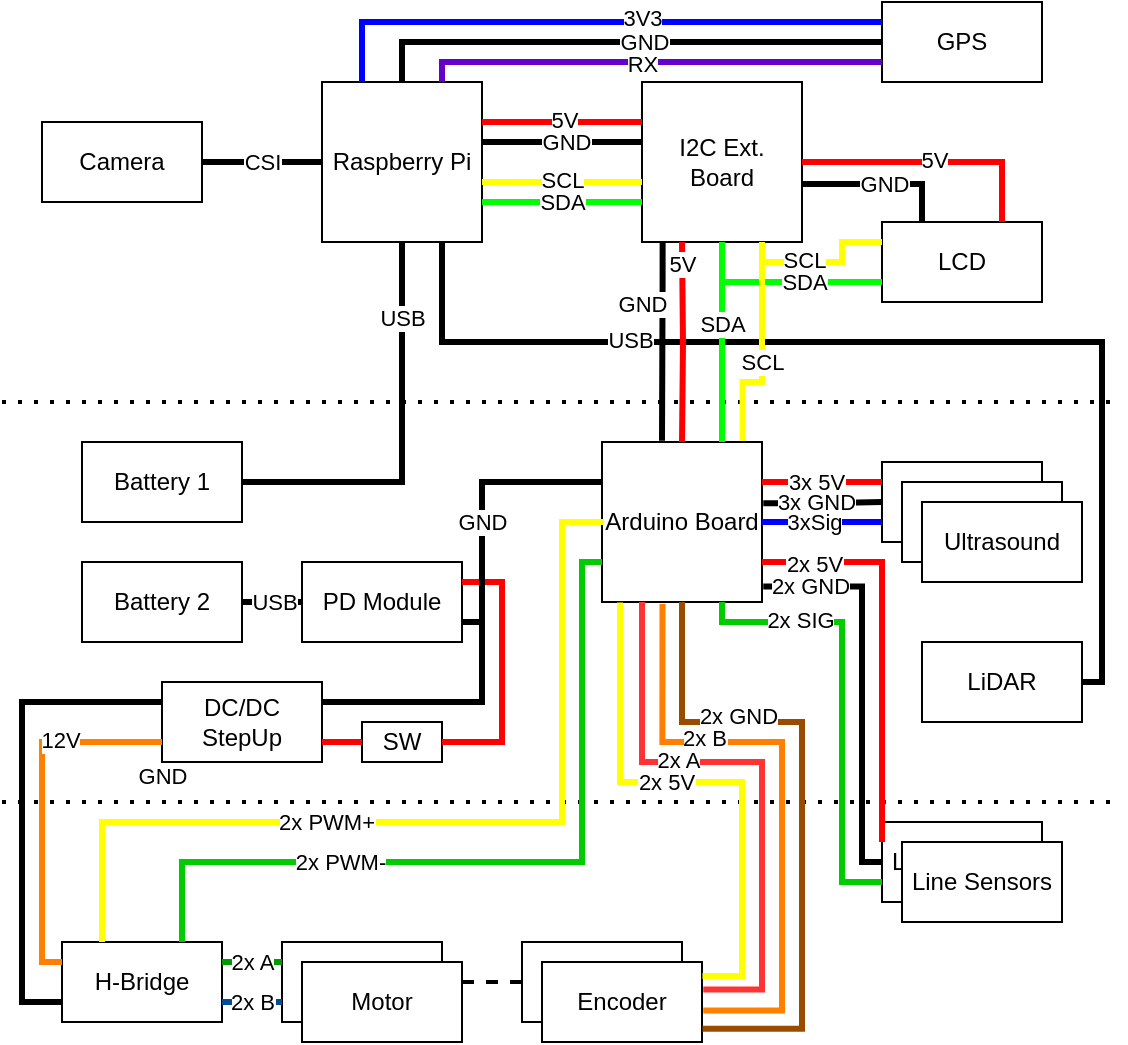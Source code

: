 <mxfile version="24.1.0" type="device">
  <diagram name="Page-1" id="OvZuvt8KoKLzoLW-7hxU">
    <mxGraphModel dx="953" dy="573" grid="0" gridSize="10" guides="1" tooltips="1" connect="1" arrows="1" fold="1" page="1" pageScale="1" pageWidth="850" pageHeight="1100" math="0" shadow="0">
      <root>
        <mxCell id="0" />
        <mxCell id="1" parent="0" />
        <mxCell id="zuwI0qElW4NmUPryplP8-2" value="Battery 1" style="rounded=0;whiteSpace=wrap;html=1;" parent="1" vertex="1">
          <mxGeometry x="160" y="460" width="80" height="40" as="geometry" />
        </mxCell>
        <mxCell id="zuwI0qElW4NmUPryplP8-3" value="Battery 2" style="rounded=0;whiteSpace=wrap;html=1;" parent="1" vertex="1">
          <mxGeometry x="160" y="520" width="80" height="40" as="geometry" />
        </mxCell>
        <mxCell id="zuwI0qElW4NmUPryplP8-74" style="edgeStyle=orthogonalEdgeStyle;rounded=0;orthogonalLoop=1;jettySize=auto;html=1;exitX=0.75;exitY=1;exitDx=0;exitDy=0;entryX=1;entryY=0.5;entryDx=0;entryDy=0;endArrow=none;endFill=0;strokeWidth=3;" parent="1" source="zuwI0qElW4NmUPryplP8-4" target="zuwI0qElW4NmUPryplP8-49" edge="1">
          <mxGeometry relative="1" as="geometry">
            <Array as="points">
              <mxPoint x="340" y="410" />
              <mxPoint x="670" y="410" />
              <mxPoint x="670" y="580" />
            </Array>
          </mxGeometry>
        </mxCell>
        <mxCell id="zuwI0qElW4NmUPryplP8-75" value="USB" style="edgeLabel;html=1;align=center;verticalAlign=middle;resizable=0;points=[];" parent="zuwI0qElW4NmUPryplP8-74" vertex="1" connectable="0">
          <mxGeometry x="-0.391" y="1" relative="1" as="geometry">
            <mxPoint x="-27" as="offset" />
          </mxGeometry>
        </mxCell>
        <mxCell id="zuwI0qElW4NmUPryplP8-4" value="Raspberry Pi" style="rounded=0;whiteSpace=wrap;html=1;" parent="1" vertex="1">
          <mxGeometry x="280" y="280" width="80" height="80" as="geometry" />
        </mxCell>
        <mxCell id="zuwI0qElW4NmUPryplP8-5" value="H-Bridge" style="rounded=0;whiteSpace=wrap;html=1;" parent="1" vertex="1">
          <mxGeometry x="150" y="710" width="80" height="40" as="geometry" />
        </mxCell>
        <mxCell id="zuwI0qElW4NmUPryplP8-6" value="PD Module" style="rounded=0;whiteSpace=wrap;html=1;" parent="1" vertex="1">
          <mxGeometry x="270" y="520" width="80" height="40" as="geometry" />
        </mxCell>
        <mxCell id="zuwI0qElW4NmUPryplP8-7" value="Motor" style="rounded=0;whiteSpace=wrap;html=1;" parent="1" vertex="1">
          <mxGeometry x="260" y="710" width="80" height="40" as="geometry" />
        </mxCell>
        <mxCell id="zuwI0qElW4NmUPryplP8-8" value="Encoder" style="rounded=0;whiteSpace=wrap;html=1;" parent="1" vertex="1">
          <mxGeometry x="380" y="710" width="80" height="40" as="geometry" />
        </mxCell>
        <mxCell id="zuwI0qElW4NmUPryplP8-9" value="Motor" style="rounded=0;whiteSpace=wrap;html=1;" parent="1" vertex="1">
          <mxGeometry x="270" y="720" width="80" height="40" as="geometry" />
        </mxCell>
        <mxCell id="zuwI0qElW4NmUPryplP8-10" value="Encoder" style="rounded=0;whiteSpace=wrap;html=1;" parent="1" vertex="1">
          <mxGeometry x="390" y="720" width="80" height="40" as="geometry" />
        </mxCell>
        <mxCell id="zuwI0qElW4NmUPryplP8-11" value="SW" style="rounded=0;whiteSpace=wrap;html=1;" parent="1" vertex="1">
          <mxGeometry x="300" y="600" width="40" height="20" as="geometry" />
        </mxCell>
        <mxCell id="zuwI0qElW4NmUPryplP8-12" value="DC/DC StepUp" style="rounded=0;whiteSpace=wrap;html=1;" parent="1" vertex="1">
          <mxGeometry x="200" y="580" width="80" height="40" as="geometry" />
        </mxCell>
        <mxCell id="zuwI0qElW4NmUPryplP8-28" value="I2C Ext. Board" style="rounded=0;whiteSpace=wrap;html=1;" parent="1" vertex="1">
          <mxGeometry x="440" y="280" width="80" height="80" as="geometry" />
        </mxCell>
        <mxCell id="zuwI0qElW4NmUPryplP8-29" value="Arduino Board" style="rounded=0;whiteSpace=wrap;html=1;" parent="1" vertex="1">
          <mxGeometry x="420" y="460" width="80" height="80" as="geometry" />
        </mxCell>
        <mxCell id="zuwI0qElW4NmUPryplP8-30" value="GPS" style="rounded=0;whiteSpace=wrap;html=1;" parent="1" vertex="1">
          <mxGeometry x="560" y="240" width="80" height="40" as="geometry" />
        </mxCell>
        <mxCell id="zuwI0qElW4NmUPryplP8-31" value="LCD" style="rounded=0;whiteSpace=wrap;html=1;" parent="1" vertex="1">
          <mxGeometry x="560" y="350" width="80" height="40" as="geometry" />
        </mxCell>
        <mxCell id="zuwI0qElW4NmUPryplP8-32" value="Camera" style="rounded=0;whiteSpace=wrap;html=1;" parent="1" vertex="1">
          <mxGeometry x="140" y="300" width="80" height="40" as="geometry" />
        </mxCell>
        <mxCell id="zuwI0qElW4NmUPryplP8-33" style="edgeStyle=orthogonalEdgeStyle;rounded=0;orthogonalLoop=1;jettySize=auto;html=1;exitX=0.5;exitY=1;exitDx=0;exitDy=0;" parent="1" source="zuwI0qElW4NmUPryplP8-28" target="zuwI0qElW4NmUPryplP8-28" edge="1">
          <mxGeometry relative="1" as="geometry" />
        </mxCell>
        <mxCell id="zuwI0qElW4NmUPryplP8-44" value="Ultrasound" style="rounded=0;whiteSpace=wrap;html=1;" parent="1" vertex="1">
          <mxGeometry x="560" y="470" width="80" height="40" as="geometry" />
        </mxCell>
        <mxCell id="zuwI0qElW4NmUPryplP8-45" value="Ultrasound" style="rounded=0;whiteSpace=wrap;html=1;" parent="1" vertex="1">
          <mxGeometry x="570" y="480" width="80" height="40" as="geometry" />
        </mxCell>
        <mxCell id="zuwI0qElW4NmUPryplP8-46" value="Ultrasound" style="rounded=0;whiteSpace=wrap;html=1;" parent="1" vertex="1">
          <mxGeometry x="580" y="490" width="80" height="40" as="geometry" />
        </mxCell>
        <mxCell id="zuwI0qElW4NmUPryplP8-49" value="LiDAR" style="rounded=0;whiteSpace=wrap;html=1;" parent="1" vertex="1">
          <mxGeometry x="580" y="560" width="80" height="40" as="geometry" />
        </mxCell>
        <mxCell id="zuwI0qElW4NmUPryplP8-60" value="" style="endArrow=none;dashed=1;html=1;dashPattern=1 3;strokeWidth=2;rounded=0;" parent="1" edge="1">
          <mxGeometry width="50" height="50" relative="1" as="geometry">
            <mxPoint x="120" y="440" as="sourcePoint" />
            <mxPoint x="680" y="440" as="targetPoint" />
          </mxGeometry>
        </mxCell>
        <mxCell id="zuwI0qElW4NmUPryplP8-61" value="" style="endArrow=none;dashed=1;html=1;dashPattern=1 3;strokeWidth=2;rounded=0;" parent="1" edge="1">
          <mxGeometry width="50" height="50" relative="1" as="geometry">
            <mxPoint x="120" y="640" as="sourcePoint" />
            <mxPoint x="680" y="640" as="targetPoint" />
          </mxGeometry>
        </mxCell>
        <mxCell id="zuwI0qElW4NmUPryplP8-64" style="edgeStyle=orthogonalEdgeStyle;rounded=0;orthogonalLoop=1;jettySize=auto;html=1;exitX=1;exitY=0.5;exitDx=0;exitDy=0;entryX=0.5;entryY=1;entryDx=0;entryDy=0;strokeColor=#000000;strokeWidth=3;endArrow=none;endFill=0;" parent="1" source="zuwI0qElW4NmUPryplP8-2" target="zuwI0qElW4NmUPryplP8-4" edge="1">
          <mxGeometry relative="1" as="geometry">
            <mxPoint x="50" y="270" as="sourcePoint" />
            <mxPoint x="90" y="270" as="targetPoint" />
          </mxGeometry>
        </mxCell>
        <mxCell id="zuwI0qElW4NmUPryplP8-65" value="USB" style="edgeLabel;html=1;align=center;verticalAlign=middle;resizable=0;points=[];" parent="zuwI0qElW4NmUPryplP8-64" vertex="1" connectable="0">
          <mxGeometry x="0.62" relative="1" as="geometry">
            <mxPoint as="offset" />
          </mxGeometry>
        </mxCell>
        <mxCell id="zuwI0qElW4NmUPryplP8-66" style="edgeStyle=orthogonalEdgeStyle;rounded=0;orthogonalLoop=1;jettySize=auto;html=1;exitX=1;exitY=0.25;exitDx=0;exitDy=0;entryX=0;entryY=0.25;entryDx=0;entryDy=0;strokeColor=#ff0000;strokeWidth=3;endArrow=none;endFill=0;" parent="1" source="zuwI0qElW4NmUPryplP8-4" target="zuwI0qElW4NmUPryplP8-28" edge="1">
          <mxGeometry relative="1" as="geometry">
            <mxPoint x="130" y="260" as="sourcePoint" />
            <mxPoint x="170" y="260" as="targetPoint" />
          </mxGeometry>
        </mxCell>
        <mxCell id="zuwI0qElW4NmUPryplP8-78" value="5V" style="edgeLabel;html=1;align=center;verticalAlign=middle;resizable=0;points=[];" parent="zuwI0qElW4NmUPryplP8-66" vertex="1" connectable="0">
          <mxGeometry x="0.015" y="1" relative="1" as="geometry">
            <mxPoint as="offset" />
          </mxGeometry>
        </mxCell>
        <mxCell id="zuwI0qElW4NmUPryplP8-68" style="edgeStyle=orthogonalEdgeStyle;rounded=0;orthogonalLoop=1;jettySize=auto;html=1;exitX=1;exitY=0.5;exitDx=0;exitDy=0;entryX=0;entryY=0.5;entryDx=0;entryDy=0;strokeColor=#000000;strokeWidth=3;endArrow=none;endFill=0;" parent="1" edge="1">
          <mxGeometry relative="1" as="geometry">
            <mxPoint x="360" y="310" as="sourcePoint" />
            <mxPoint x="440" y="310" as="targetPoint" />
          </mxGeometry>
        </mxCell>
        <mxCell id="zuwI0qElW4NmUPryplP8-79" value="GND" style="edgeLabel;html=1;align=center;verticalAlign=middle;resizable=0;points=[];" parent="zuwI0qElW4NmUPryplP8-68" vertex="1" connectable="0">
          <mxGeometry x="0.035" relative="1" as="geometry">
            <mxPoint as="offset" />
          </mxGeometry>
        </mxCell>
        <mxCell id="zuwI0qElW4NmUPryplP8-69" style="edgeStyle=orthogonalEdgeStyle;rounded=0;orthogonalLoop=1;jettySize=auto;html=1;exitX=1;exitY=0.25;exitDx=0;exitDy=0;entryX=0;entryY=0.25;entryDx=0;entryDy=0;strokeColor=#FFFF00;strokeWidth=3;endArrow=none;endFill=0;" parent="1" edge="1">
          <mxGeometry relative="1" as="geometry">
            <mxPoint x="360" y="330" as="sourcePoint" />
            <mxPoint x="440" y="330" as="targetPoint" />
          </mxGeometry>
        </mxCell>
        <mxCell id="zuwI0qElW4NmUPryplP8-76" value="SCL" style="edgeLabel;html=1;align=center;verticalAlign=middle;resizable=0;points=[];" parent="zuwI0qElW4NmUPryplP8-69" vertex="1" connectable="0">
          <mxGeometry x="-0.095" y="1" relative="1" as="geometry">
            <mxPoint x="4" as="offset" />
          </mxGeometry>
        </mxCell>
        <mxCell id="zuwI0qElW4NmUPryplP8-71" style="edgeStyle=orthogonalEdgeStyle;rounded=0;orthogonalLoop=1;jettySize=auto;html=1;exitX=1;exitY=0.25;exitDx=0;exitDy=0;entryX=0;entryY=0.25;entryDx=0;entryDy=0;strokeColor=#00FF00;strokeWidth=3;endArrow=none;endFill=0;" parent="1" edge="1">
          <mxGeometry relative="1" as="geometry">
            <mxPoint x="360" y="340" as="sourcePoint" />
            <mxPoint x="440" y="340" as="targetPoint" />
          </mxGeometry>
        </mxCell>
        <mxCell id="zuwI0qElW4NmUPryplP8-77" value="SDA" style="edgeLabel;html=1;align=center;verticalAlign=middle;resizable=0;points=[];" parent="zuwI0qElW4NmUPryplP8-71" vertex="1" connectable="0">
          <mxGeometry x="-0.035" relative="1" as="geometry">
            <mxPoint x="1" as="offset" />
          </mxGeometry>
        </mxCell>
        <mxCell id="zuwI0qElW4NmUPryplP8-72" style="edgeStyle=orthogonalEdgeStyle;rounded=0;orthogonalLoop=1;jettySize=auto;html=1;exitX=0;exitY=0.5;exitDx=0;exitDy=0;entryX=1;entryY=0.5;entryDx=0;entryDy=0;strokeColor=#000000;strokeWidth=3;endArrow=none;endFill=0;" parent="1" source="zuwI0qElW4NmUPryplP8-4" target="zuwI0qElW4NmUPryplP8-32" edge="1">
          <mxGeometry relative="1" as="geometry">
            <mxPoint x="50" y="270" as="sourcePoint" />
            <mxPoint x="90" y="270" as="targetPoint" />
          </mxGeometry>
        </mxCell>
        <mxCell id="zuwI0qElW4NmUPryplP8-73" value="CSI" style="edgeLabel;html=1;align=center;verticalAlign=middle;resizable=0;points=[];" parent="zuwI0qElW4NmUPryplP8-72" vertex="1" connectable="0">
          <mxGeometry x="0.193" y="-2" relative="1" as="geometry">
            <mxPoint x="6" y="2" as="offset" />
          </mxGeometry>
        </mxCell>
        <mxCell id="zuwI0qElW4NmUPryplP8-81" style="edgeStyle=orthogonalEdgeStyle;rounded=0;orthogonalLoop=1;jettySize=auto;html=1;exitX=0.25;exitY=0;exitDx=0;exitDy=0;entryX=0;entryY=0.25;entryDx=0;entryDy=0;strokeColor=#0000FF;strokeWidth=3;endArrow=none;endFill=0;" parent="1" source="zuwI0qElW4NmUPryplP8-4" target="zuwI0qElW4NmUPryplP8-30" edge="1">
          <mxGeometry relative="1" as="geometry">
            <mxPoint x="50" y="260" as="sourcePoint" />
            <mxPoint x="90" y="260" as="targetPoint" />
          </mxGeometry>
        </mxCell>
        <mxCell id="zuwI0qElW4NmUPryplP8-86" value="3V3" style="edgeLabel;html=1;align=center;verticalAlign=middle;resizable=0;points=[];" parent="zuwI0qElW4NmUPryplP8-81" vertex="1" connectable="0">
          <mxGeometry x="0.166" y="2" relative="1" as="geometry">
            <mxPoint x="1" as="offset" />
          </mxGeometry>
        </mxCell>
        <mxCell id="zuwI0qElW4NmUPryplP8-82" style="edgeStyle=orthogonalEdgeStyle;rounded=0;orthogonalLoop=1;jettySize=auto;html=1;exitX=0.5;exitY=0;exitDx=0;exitDy=0;entryX=0;entryY=0.5;entryDx=0;entryDy=0;strokeColor=#000000;strokeWidth=3;endArrow=none;endFill=0;" parent="1" source="zuwI0qElW4NmUPryplP8-4" target="zuwI0qElW4NmUPryplP8-30" edge="1">
          <mxGeometry relative="1" as="geometry">
            <mxPoint x="50" y="270" as="sourcePoint" />
            <mxPoint x="90" y="270" as="targetPoint" />
          </mxGeometry>
        </mxCell>
        <mxCell id="zuwI0qElW4NmUPryplP8-85" value="GND" style="edgeLabel;html=1;align=center;verticalAlign=middle;resizable=0;points=[];" parent="zuwI0qElW4NmUPryplP8-82" vertex="1" connectable="0">
          <mxGeometry x="0.165" y="1" relative="1" as="geometry">
            <mxPoint x="-11" y="1" as="offset" />
          </mxGeometry>
        </mxCell>
        <mxCell id="zuwI0qElW4NmUPryplP8-83" style="edgeStyle=orthogonalEdgeStyle;rounded=0;orthogonalLoop=1;jettySize=auto;html=1;exitX=0.75;exitY=0;exitDx=0;exitDy=0;entryX=0;entryY=0.75;entryDx=0;entryDy=0;strokeColor=#6600CC;strokeWidth=3;endArrow=none;endFill=0;" parent="1" source="zuwI0qElW4NmUPryplP8-4" target="zuwI0qElW4NmUPryplP8-30" edge="1">
          <mxGeometry relative="1" as="geometry">
            <mxPoint x="330" y="290" as="sourcePoint" />
            <mxPoint x="570" y="270" as="targetPoint" />
            <Array as="points">
              <mxPoint x="340" y="270" />
            </Array>
          </mxGeometry>
        </mxCell>
        <mxCell id="zuwI0qElW4NmUPryplP8-84" value="RX" style="edgeLabel;html=1;align=center;verticalAlign=middle;resizable=0;points=[];" parent="zuwI0qElW4NmUPryplP8-83" vertex="1" connectable="0">
          <mxGeometry x="-0.233" y="-1" relative="1" as="geometry">
            <mxPoint x="22" as="offset" />
          </mxGeometry>
        </mxCell>
        <mxCell id="zuwI0qElW4NmUPryplP8-88" style="edgeStyle=orthogonalEdgeStyle;rounded=0;orthogonalLoop=1;jettySize=auto;html=1;exitX=1;exitY=0.5;exitDx=0;exitDy=0;entryX=0.75;entryY=0;entryDx=0;entryDy=0;strokeColor=#ff0000;strokeWidth=3;endArrow=none;endFill=0;" parent="1" source="zuwI0qElW4NmUPryplP8-28" target="zuwI0qElW4NmUPryplP8-31" edge="1">
          <mxGeometry relative="1" as="geometry">
            <mxPoint x="370" y="310" as="sourcePoint" />
            <mxPoint x="450" y="310" as="targetPoint" />
          </mxGeometry>
        </mxCell>
        <mxCell id="zuwI0qElW4NmUPryplP8-89" value="5V" style="edgeLabel;html=1;align=center;verticalAlign=middle;resizable=0;points=[];" parent="zuwI0qElW4NmUPryplP8-88" vertex="1" connectable="0">
          <mxGeometry x="0.015" y="1" relative="1" as="geometry">
            <mxPoint as="offset" />
          </mxGeometry>
        </mxCell>
        <mxCell id="zuwI0qElW4NmUPryplP8-90" style="edgeStyle=orthogonalEdgeStyle;rounded=0;orthogonalLoop=1;jettySize=auto;html=1;exitX=0.998;exitY=0.638;exitDx=0;exitDy=0;entryX=0.25;entryY=0;entryDx=0;entryDy=0;strokeColor=#000000;strokeWidth=3;endArrow=none;endFill=0;exitPerimeter=0;" parent="1" source="zuwI0qElW4NmUPryplP8-28" target="zuwI0qElW4NmUPryplP8-31" edge="1">
          <mxGeometry relative="1" as="geometry">
            <mxPoint x="370" y="320" as="sourcePoint" />
            <mxPoint x="450" y="320" as="targetPoint" />
            <Array as="points">
              <mxPoint x="580" y="331" />
            </Array>
          </mxGeometry>
        </mxCell>
        <mxCell id="zuwI0qElW4NmUPryplP8-91" value="GND" style="edgeLabel;html=1;align=center;verticalAlign=middle;resizable=0;points=[];" parent="zuwI0qElW4NmUPryplP8-90" vertex="1" connectable="0">
          <mxGeometry x="0.035" relative="1" as="geometry">
            <mxPoint as="offset" />
          </mxGeometry>
        </mxCell>
        <mxCell id="zuwI0qElW4NmUPryplP8-92" style="edgeStyle=orthogonalEdgeStyle;rounded=0;orthogonalLoop=1;jettySize=auto;html=1;exitX=0.75;exitY=1;exitDx=0;exitDy=0;entryX=0;entryY=0.25;entryDx=0;entryDy=0;strokeColor=#FFFF00;strokeWidth=3;endArrow=none;endFill=0;" parent="1" source="zuwI0qElW4NmUPryplP8-28" target="zuwI0qElW4NmUPryplP8-31" edge="1">
          <mxGeometry relative="1" as="geometry">
            <mxPoint x="370" y="340" as="sourcePoint" />
            <mxPoint x="450" y="340" as="targetPoint" />
            <Array as="points">
              <mxPoint x="500" y="370" />
              <mxPoint x="540" y="370" />
              <mxPoint x="540" y="360" />
            </Array>
          </mxGeometry>
        </mxCell>
        <mxCell id="zuwI0qElW4NmUPryplP8-93" value="SCL" style="edgeLabel;html=1;align=center;verticalAlign=middle;resizable=0;points=[];" parent="zuwI0qElW4NmUPryplP8-92" vertex="1" connectable="0">
          <mxGeometry x="-0.095" y="1" relative="1" as="geometry">
            <mxPoint x="-5" as="offset" />
          </mxGeometry>
        </mxCell>
        <mxCell id="zuwI0qElW4NmUPryplP8-94" style="edgeStyle=orthogonalEdgeStyle;rounded=0;orthogonalLoop=1;jettySize=auto;html=1;exitX=0.5;exitY=1;exitDx=0;exitDy=0;entryX=0;entryY=0.75;entryDx=0;entryDy=0;strokeColor=#00FF00;strokeWidth=3;endArrow=none;endFill=0;" parent="1" source="zuwI0qElW4NmUPryplP8-28" target="zuwI0qElW4NmUPryplP8-31" edge="1">
          <mxGeometry relative="1" as="geometry">
            <mxPoint x="370" y="350" as="sourcePoint" />
            <mxPoint x="450" y="350" as="targetPoint" />
          </mxGeometry>
        </mxCell>
        <mxCell id="zuwI0qElW4NmUPryplP8-95" value="SDA" style="edgeLabel;html=1;align=center;verticalAlign=middle;resizable=0;points=[];" parent="zuwI0qElW4NmUPryplP8-94" vertex="1" connectable="0">
          <mxGeometry x="-0.035" relative="1" as="geometry">
            <mxPoint x="12" as="offset" />
          </mxGeometry>
        </mxCell>
        <mxCell id="zuwI0qElW4NmUPryplP8-98" style="edgeStyle=orthogonalEdgeStyle;rounded=0;orthogonalLoop=1;jettySize=auto;html=1;exitX=0.879;exitY=-0.008;exitDx=0;exitDy=0;entryX=0.75;entryY=1;entryDx=0;entryDy=0;strokeColor=#FFFF00;strokeWidth=3;endArrow=none;endFill=0;exitPerimeter=0;" parent="1" source="zuwI0qElW4NmUPryplP8-29" target="zuwI0qElW4NmUPryplP8-28" edge="1">
          <mxGeometry relative="1" as="geometry">
            <mxPoint x="370" y="340" as="sourcePoint" />
            <mxPoint x="450" y="340" as="targetPoint" />
            <Array as="points">
              <mxPoint x="490" y="430" />
              <mxPoint x="500" y="430" />
            </Array>
          </mxGeometry>
        </mxCell>
        <mxCell id="zuwI0qElW4NmUPryplP8-99" value="SCL" style="edgeLabel;html=1;align=center;verticalAlign=middle;resizable=0;points=[];" parent="zuwI0qElW4NmUPryplP8-98" vertex="1" connectable="0">
          <mxGeometry x="-0.095" y="1" relative="1" as="geometry">
            <mxPoint x="1" as="offset" />
          </mxGeometry>
        </mxCell>
        <mxCell id="zuwI0qElW4NmUPryplP8-100" style="edgeStyle=orthogonalEdgeStyle;rounded=0;orthogonalLoop=1;jettySize=auto;html=1;exitX=0.5;exitY=1;exitDx=0;exitDy=0;entryX=0.75;entryY=0;entryDx=0;entryDy=0;strokeColor=#00FF00;strokeWidth=3;endArrow=none;endFill=0;" parent="1" source="zuwI0qElW4NmUPryplP8-28" target="zuwI0qElW4NmUPryplP8-29" edge="1">
          <mxGeometry relative="1" as="geometry">
            <mxPoint x="490" y="370" as="sourcePoint" />
            <mxPoint x="570" y="390" as="targetPoint" />
            <Array as="points">
              <mxPoint x="480" y="420" />
              <mxPoint x="480" y="420" />
            </Array>
          </mxGeometry>
        </mxCell>
        <mxCell id="zuwI0qElW4NmUPryplP8-101" value="SDA" style="edgeLabel;html=1;align=center;verticalAlign=middle;resizable=0;points=[];" parent="zuwI0qElW4NmUPryplP8-100" vertex="1" connectable="0">
          <mxGeometry x="-0.035" relative="1" as="geometry">
            <mxPoint y="-8" as="offset" />
          </mxGeometry>
        </mxCell>
        <mxCell id="zuwI0qElW4NmUPryplP8-103" style="edgeStyle=orthogonalEdgeStyle;rounded=0;orthogonalLoop=1;jettySize=auto;html=1;entryX=0;entryY=0.25;entryDx=0;entryDy=0;strokeColor=#ff0000;strokeWidth=3;endArrow=none;endFill=0;exitX=1;exitY=0.25;exitDx=0;exitDy=0;" parent="1" source="zuwI0qElW4NmUPryplP8-29" target="zuwI0qElW4NmUPryplP8-44" edge="1">
          <mxGeometry relative="1" as="geometry">
            <mxPoint x="520" y="490" as="sourcePoint" />
            <mxPoint x="90" y="260" as="targetPoint" />
          </mxGeometry>
        </mxCell>
        <mxCell id="zuwI0qElW4NmUPryplP8-106" value="3x 5V" style="edgeLabel;html=1;align=center;verticalAlign=middle;resizable=0;points=[];" parent="zuwI0qElW4NmUPryplP8-103" vertex="1" connectable="0">
          <mxGeometry x="-0.096" y="-1" relative="1" as="geometry">
            <mxPoint y="-1" as="offset" />
          </mxGeometry>
        </mxCell>
        <mxCell id="zuwI0qElW4NmUPryplP8-104" style="edgeStyle=orthogonalEdgeStyle;rounded=0;orthogonalLoop=1;jettySize=auto;html=1;exitX=1.008;exitY=0.383;exitDx=0;exitDy=0;entryX=0;entryY=0.5;entryDx=0;entryDy=0;strokeColor=#000000;strokeWidth=3;endArrow=none;endFill=0;exitPerimeter=0;" parent="1" source="zuwI0qElW4NmUPryplP8-29" target="zuwI0qElW4NmUPryplP8-44" edge="1">
          <mxGeometry relative="1" as="geometry">
            <mxPoint x="50" y="270" as="sourcePoint" />
            <mxPoint x="90" y="270" as="targetPoint" />
          </mxGeometry>
        </mxCell>
        <mxCell id="zuwI0qElW4NmUPryplP8-107" value="3x GND" style="edgeLabel;html=1;align=center;verticalAlign=middle;resizable=0;points=[];" parent="zuwI0qElW4NmUPryplP8-104" vertex="1" connectable="0">
          <mxGeometry x="-0.137" relative="1" as="geometry">
            <mxPoint y="-1" as="offset" />
          </mxGeometry>
        </mxCell>
        <mxCell id="zuwI0qElW4NmUPryplP8-105" style="edgeStyle=orthogonalEdgeStyle;rounded=0;orthogonalLoop=1;jettySize=auto;html=1;entryX=0;entryY=0.75;entryDx=0;entryDy=0;strokeColor=#0000FF;strokeWidth=3;endArrow=none;endFill=0;exitX=1;exitY=0.5;exitDx=0;exitDy=0;" parent="1" source="zuwI0qElW4NmUPryplP8-29" target="zuwI0qElW4NmUPryplP8-44" edge="1">
          <mxGeometry relative="1" as="geometry">
            <mxPoint x="510" y="490" as="sourcePoint" />
            <mxPoint x="560" y="490" as="targetPoint" />
          </mxGeometry>
        </mxCell>
        <mxCell id="zuwI0qElW4NmUPryplP8-108" value="3xSig" style="edgeLabel;html=1;align=center;verticalAlign=middle;resizable=0;points=[];" parent="zuwI0qElW4NmUPryplP8-105" vertex="1" connectable="0">
          <mxGeometry x="-0.128" y="-2" relative="1" as="geometry">
            <mxPoint y="-2" as="offset" />
          </mxGeometry>
        </mxCell>
        <mxCell id="zuwI0qElW4NmUPryplP8-111" style="edgeStyle=orthogonalEdgeStyle;rounded=0;orthogonalLoop=1;jettySize=auto;html=1;exitX=1;exitY=0.5;exitDx=0;exitDy=0;entryX=0;entryY=0.5;entryDx=0;entryDy=0;strokeColor=#000000;strokeWidth=3;endArrow=none;endFill=0;" parent="1" source="zuwI0qElW4NmUPryplP8-3" target="zuwI0qElW4NmUPryplP8-6" edge="1">
          <mxGeometry relative="1" as="geometry">
            <mxPoint x="50" y="270" as="sourcePoint" />
            <mxPoint x="90" y="270" as="targetPoint" />
          </mxGeometry>
        </mxCell>
        <mxCell id="zuwI0qElW4NmUPryplP8-112" value="USB" style="edgeLabel;html=1;align=center;verticalAlign=middle;resizable=0;points=[];" parent="zuwI0qElW4NmUPryplP8-111" vertex="1" connectable="0">
          <mxGeometry x="0.02" y="-3" relative="1" as="geometry">
            <mxPoint y="-3" as="offset" />
          </mxGeometry>
        </mxCell>
        <mxCell id="zuwI0qElW4NmUPryplP8-116" style="edgeStyle=orthogonalEdgeStyle;rounded=0;orthogonalLoop=1;jettySize=auto;html=1;exitX=1;exitY=0.25;exitDx=0;exitDy=0;entryX=1;entryY=0.75;entryDx=0;entryDy=0;strokeColor=#000000;strokeWidth=3;endArrow=none;endFill=0;" parent="1" source="zuwI0qElW4NmUPryplP8-12" target="zuwI0qElW4NmUPryplP8-6" edge="1">
          <mxGeometry relative="1" as="geometry">
            <mxPoint x="50" y="270" as="sourcePoint" />
            <mxPoint x="90" y="270" as="targetPoint" />
            <Array as="points">
              <mxPoint x="360" y="590" />
              <mxPoint x="360" y="550" />
            </Array>
          </mxGeometry>
        </mxCell>
        <mxCell id="zuwI0qElW4NmUPryplP8-117" style="edgeStyle=orthogonalEdgeStyle;rounded=0;orthogonalLoop=1;jettySize=auto;html=1;strokeColor=#ff0000;strokeWidth=3;endArrow=none;endFill=0;entryX=1;entryY=0.75;entryDx=0;entryDy=0;exitX=0;exitY=0.5;exitDx=0;exitDy=0;" parent="1" source="zuwI0qElW4NmUPryplP8-11" target="zuwI0qElW4NmUPryplP8-12" edge="1">
          <mxGeometry relative="1" as="geometry">
            <mxPoint x="320" y="630" as="sourcePoint" />
            <mxPoint x="430" y="560" as="targetPoint" />
            <Array as="points" />
          </mxGeometry>
        </mxCell>
        <mxCell id="zuwI0qElW4NmUPryplP8-119" style="edgeStyle=orthogonalEdgeStyle;rounded=0;orthogonalLoop=1;jettySize=auto;html=1;exitX=1;exitY=0.25;exitDx=0;exitDy=0;strokeColor=#ff0000;strokeWidth=3;endArrow=none;endFill=0;entryX=1;entryY=0.5;entryDx=0;entryDy=0;" parent="1" source="zuwI0qElW4NmUPryplP8-6" target="zuwI0qElW4NmUPryplP8-11" edge="1">
          <mxGeometry relative="1" as="geometry">
            <mxPoint x="430" y="580" as="sourcePoint" />
            <mxPoint x="370" y="550" as="targetPoint" />
            <Array as="points">
              <mxPoint x="370" y="530" />
              <mxPoint x="370" y="610" />
            </Array>
          </mxGeometry>
        </mxCell>
        <mxCell id="zuwI0qElW4NmUPryplP8-120" value="Line Sensors" style="rounded=0;whiteSpace=wrap;html=1;" parent="1" vertex="1">
          <mxGeometry x="560" y="650" width="80" height="40" as="geometry" />
        </mxCell>
        <mxCell id="zuwI0qElW4NmUPryplP8-121" value="Line Sensors" style="rounded=0;whiteSpace=wrap;html=1;" parent="1" vertex="1">
          <mxGeometry x="570" y="660" width="80" height="40" as="geometry" />
        </mxCell>
        <mxCell id="zuwI0qElW4NmUPryplP8-126" style="edgeStyle=orthogonalEdgeStyle;rounded=0;orthogonalLoop=1;jettySize=auto;html=1;entryX=0;entryY=0.25;entryDx=0;entryDy=0;strokeColor=#ff0000;strokeWidth=3;endArrow=none;endFill=0;exitX=1;exitY=0.75;exitDx=0;exitDy=0;" parent="1" source="zuwI0qElW4NmUPryplP8-29" target="zuwI0qElW4NmUPryplP8-120" edge="1">
          <mxGeometry relative="1" as="geometry">
            <mxPoint x="510" y="490" as="sourcePoint" />
            <mxPoint x="560" y="490" as="targetPoint" />
            <Array as="points">
              <mxPoint x="560" y="520" />
            </Array>
          </mxGeometry>
        </mxCell>
        <mxCell id="zuwI0qElW4NmUPryplP8-127" value="2x 5V" style="edgeLabel;html=1;align=center;verticalAlign=middle;resizable=0;points=[];" parent="zuwI0qElW4NmUPryplP8-126" vertex="1" connectable="0">
          <mxGeometry x="-0.096" y="-1" relative="1" as="geometry">
            <mxPoint x="-33" y="-30" as="offset" />
          </mxGeometry>
        </mxCell>
        <mxCell id="zuwI0qElW4NmUPryplP8-128" style="edgeStyle=orthogonalEdgeStyle;rounded=0;orthogonalLoop=1;jettySize=auto;html=1;entryX=0;entryY=0.5;entryDx=0;entryDy=0;strokeColor=#000000;strokeWidth=3;endArrow=none;endFill=0;exitX=1.008;exitY=0.903;exitDx=0;exitDy=0;exitPerimeter=0;" parent="1" source="zuwI0qElW4NmUPryplP8-29" target="zuwI0qElW4NmUPryplP8-120" edge="1">
          <mxGeometry relative="1" as="geometry">
            <mxPoint x="510" y="540" as="sourcePoint" />
            <mxPoint x="560" y="500" as="targetPoint" />
            <Array as="points">
              <mxPoint x="550" y="532" />
              <mxPoint x="550" y="670" />
            </Array>
          </mxGeometry>
        </mxCell>
        <mxCell id="zuwI0qElW4NmUPryplP8-129" value="2x GND" style="edgeLabel;html=1;align=center;verticalAlign=middle;resizable=0;points=[];" parent="zuwI0qElW4NmUPryplP8-128" vertex="1" connectable="0">
          <mxGeometry x="-0.137" relative="1" as="geometry">
            <mxPoint x="-26" y="-36" as="offset" />
          </mxGeometry>
        </mxCell>
        <mxCell id="zuwI0qElW4NmUPryplP8-130" style="edgeStyle=orthogonalEdgeStyle;rounded=0;orthogonalLoop=1;jettySize=auto;html=1;entryX=0;entryY=0.75;entryDx=0;entryDy=0;strokeColor=#00CC00;strokeWidth=3;endArrow=none;endFill=0;exitX=0.75;exitY=1;exitDx=0;exitDy=0;" parent="1" source="zuwI0qElW4NmUPryplP8-29" target="zuwI0qElW4NmUPryplP8-120" edge="1">
          <mxGeometry relative="1" as="geometry">
            <mxPoint x="510" y="490" as="sourcePoint" />
            <mxPoint x="560" y="490" as="targetPoint" />
            <Array as="points">
              <mxPoint x="480" y="550" />
              <mxPoint x="540" y="550" />
              <mxPoint x="540" y="680" />
            </Array>
          </mxGeometry>
        </mxCell>
        <mxCell id="zuwI0qElW4NmUPryplP8-131" value="2x SIG" style="edgeLabel;html=1;align=center;verticalAlign=middle;resizable=0;points=[];" parent="zuwI0qElW4NmUPryplP8-130" vertex="1" connectable="0">
          <mxGeometry x="-0.096" y="-1" relative="1" as="geometry">
            <mxPoint x="-20" y="-31" as="offset" />
          </mxGeometry>
        </mxCell>
        <mxCell id="zuwI0qElW4NmUPryplP8-135" style="edgeStyle=orthogonalEdgeStyle;rounded=0;orthogonalLoop=1;jettySize=auto;html=1;exitX=0;exitY=0.75;exitDx=0;exitDy=0;entryX=0;entryY=0.25;entryDx=0;entryDy=0;strokeColor=#000000;strokeWidth=3;endArrow=none;endFill=0;" parent="1" source="zuwI0qElW4NmUPryplP8-5" target="zuwI0qElW4NmUPryplP8-12" edge="1">
          <mxGeometry relative="1" as="geometry">
            <mxPoint x="360" y="600" as="sourcePoint" />
            <mxPoint x="360" y="560" as="targetPoint" />
            <Array as="points">
              <mxPoint x="130" y="740" />
              <mxPoint x="130" y="590" />
            </Array>
          </mxGeometry>
        </mxCell>
        <mxCell id="zuwI0qElW4NmUPryplP8-136" value="GND" style="edgeLabel;html=1;align=center;verticalAlign=middle;resizable=0;points=[];" parent="zuwI0qElW4NmUPryplP8-135" vertex="1" connectable="0">
          <mxGeometry x="0.037" relative="1" as="geometry">
            <mxPoint x="70" y="-9" as="offset" />
          </mxGeometry>
        </mxCell>
        <mxCell id="zuwI0qElW4NmUPryplP8-137" style="edgeStyle=orthogonalEdgeStyle;rounded=0;orthogonalLoop=1;jettySize=auto;html=1;exitX=0;exitY=0.25;exitDx=0;exitDy=0;strokeColor=#FF8000;strokeWidth=3;endArrow=none;endFill=0;entryX=0;entryY=0.75;entryDx=0;entryDy=0;" parent="1" source="zuwI0qElW4NmUPryplP8-5" target="zuwI0qElW4NmUPryplP8-12" edge="1">
          <mxGeometry relative="1" as="geometry">
            <mxPoint x="410" y="540" as="sourcePoint" />
            <mxPoint x="360" y="620" as="targetPoint" />
            <Array as="points">
              <mxPoint x="140" y="720" />
              <mxPoint x="140" y="610" />
            </Array>
          </mxGeometry>
        </mxCell>
        <mxCell id="zuwI0qElW4NmUPryplP8-138" value="12V" style="edgeLabel;html=1;align=center;verticalAlign=middle;resizable=0;points=[];" parent="zuwI0qElW4NmUPryplP8-137" vertex="1" connectable="0">
          <mxGeometry x="0.435" y="1" relative="1" as="geometry">
            <mxPoint as="offset" />
          </mxGeometry>
        </mxCell>
        <mxCell id="zuwI0qElW4NmUPryplP8-140" style="edgeStyle=orthogonalEdgeStyle;rounded=0;orthogonalLoop=1;jettySize=auto;html=1;exitX=0.25;exitY=0;exitDx=0;exitDy=0;strokeColor=#FFFF00;strokeWidth=3;endArrow=none;endFill=0;" parent="1" source="zuwI0qElW4NmUPryplP8-5" edge="1">
          <mxGeometry relative="1" as="geometry">
            <mxPoint x="490" y="470" as="sourcePoint" />
            <mxPoint x="420" y="500" as="targetPoint" />
            <Array as="points">
              <mxPoint x="170" y="650" />
              <mxPoint x="400" y="650" />
              <mxPoint x="400" y="500" />
              <mxPoint x="421" y="500" />
            </Array>
          </mxGeometry>
        </mxCell>
        <mxCell id="zuwI0qElW4NmUPryplP8-142" value="2x PWM+" style="edgeLabel;html=1;align=center;verticalAlign=middle;resizable=0;points=[];" parent="zuwI0qElW4NmUPryplP8-140" vertex="1" connectable="0">
          <mxGeometry x="-0.13" relative="1" as="geometry">
            <mxPoint x="-29" as="offset" />
          </mxGeometry>
        </mxCell>
        <mxCell id="zuwI0qElW4NmUPryplP8-143" style="edgeStyle=orthogonalEdgeStyle;rounded=0;orthogonalLoop=1;jettySize=auto;html=1;entryX=0.75;entryY=0;entryDx=0;entryDy=0;strokeColor=#00CC00;strokeWidth=3;endArrow=none;endFill=0;exitX=0;exitY=0.75;exitDx=0;exitDy=0;" parent="1" source="zuwI0qElW4NmUPryplP8-29" target="zuwI0qElW4NmUPryplP8-5" edge="1">
          <mxGeometry relative="1" as="geometry">
            <mxPoint x="490" y="550" as="sourcePoint" />
            <mxPoint x="570" y="740" as="targetPoint" />
            <Array as="points">
              <mxPoint x="410" y="520" />
              <mxPoint x="410" y="670" />
              <mxPoint x="210" y="670" />
            </Array>
          </mxGeometry>
        </mxCell>
        <mxCell id="zuwI0qElW4NmUPryplP8-144" value="2x PWM-" style="edgeLabel;html=1;align=center;verticalAlign=middle;resizable=0;points=[];" parent="zuwI0qElW4NmUPryplP8-143" vertex="1" connectable="0">
          <mxGeometry x="-0.096" y="-1" relative="1" as="geometry">
            <mxPoint x="-100" y="1" as="offset" />
          </mxGeometry>
        </mxCell>
        <mxCell id="zuwI0qElW4NmUPryplP8-145" style="edgeStyle=orthogonalEdgeStyle;rounded=0;orthogonalLoop=1;jettySize=auto;html=1;exitX=0;exitY=0.25;exitDx=0;exitDy=0;entryX=1;entryY=0.25;entryDx=0;entryDy=0;strokeColor=#009900;strokeWidth=3;endArrow=none;endFill=0;" parent="1" source="zuwI0qElW4NmUPryplP8-7" target="zuwI0qElW4NmUPryplP8-5" edge="1">
          <mxGeometry relative="1" as="geometry">
            <mxPoint x="290" y="330" as="sourcePoint" />
            <mxPoint x="230" y="330" as="targetPoint" />
          </mxGeometry>
        </mxCell>
        <mxCell id="zuwI0qElW4NmUPryplP8-146" value="2x A" style="edgeLabel;html=1;align=center;verticalAlign=middle;resizable=0;points=[];" parent="zuwI0qElW4NmUPryplP8-145" vertex="1" connectable="0">
          <mxGeometry x="0.193" y="-2" relative="1" as="geometry">
            <mxPoint x="3" y="2" as="offset" />
          </mxGeometry>
        </mxCell>
        <mxCell id="zuwI0qElW4NmUPryplP8-149" style="edgeStyle=orthogonalEdgeStyle;rounded=0;orthogonalLoop=1;jettySize=auto;html=1;exitX=0;exitY=0.75;exitDx=0;exitDy=0;entryX=1;entryY=0.75;entryDx=0;entryDy=0;strokeColor=#004C99;strokeWidth=3;endArrow=none;endFill=0;" parent="1" source="zuwI0qElW4NmUPryplP8-7" target="zuwI0qElW4NmUPryplP8-5" edge="1">
          <mxGeometry relative="1" as="geometry">
            <mxPoint x="270" y="730" as="sourcePoint" />
            <mxPoint x="240" y="730" as="targetPoint" />
          </mxGeometry>
        </mxCell>
        <mxCell id="zuwI0qElW4NmUPryplP8-150" value="2x B" style="edgeLabel;html=1;align=center;verticalAlign=middle;resizable=0;points=[];" parent="zuwI0qElW4NmUPryplP8-149" vertex="1" connectable="0">
          <mxGeometry x="0.193" y="-2" relative="1" as="geometry">
            <mxPoint x="3" y="2" as="offset" />
          </mxGeometry>
        </mxCell>
        <mxCell id="zuwI0qElW4NmUPryplP8-153" value="" style="endArrow=none;dashed=1;html=1;rounded=0;exitX=1;exitY=0.25;exitDx=0;exitDy=0;entryX=0;entryY=0.5;entryDx=0;entryDy=0;strokeWidth=2;" parent="1" source="zuwI0qElW4NmUPryplP8-9" target="zuwI0qElW4NmUPryplP8-8" edge="1">
          <mxGeometry width="50" height="50" relative="1" as="geometry">
            <mxPoint x="340" y="650" as="sourcePoint" />
            <mxPoint x="390" y="600" as="targetPoint" />
          </mxGeometry>
        </mxCell>
        <mxCell id="zuwI0qElW4NmUPryplP8-156" style="edgeStyle=orthogonalEdgeStyle;rounded=0;orthogonalLoop=1;jettySize=auto;html=1;exitX=1.003;exitY=0.175;exitDx=0;exitDy=0;entryX=0.113;entryY=1.003;entryDx=0;entryDy=0;strokeColor=#FFFF00;strokeWidth=3;endArrow=none;endFill=0;entryPerimeter=0;exitPerimeter=0;" parent="1" source="zuwI0qElW4NmUPryplP8-10" target="zuwI0qElW4NmUPryplP8-29" edge="1">
          <mxGeometry relative="1" as="geometry">
            <mxPoint x="290" y="330" as="sourcePoint" />
            <mxPoint x="230" y="330" as="targetPoint" />
          </mxGeometry>
        </mxCell>
        <mxCell id="zuwI0qElW4NmUPryplP8-157" value="2x 5V" style="edgeLabel;html=1;align=center;verticalAlign=middle;resizable=0;points=[];" parent="zuwI0qElW4NmUPryplP8-156" vertex="1" connectable="0">
          <mxGeometry x="0.193" y="-2" relative="1" as="geometry">
            <mxPoint x="4" y="2" as="offset" />
          </mxGeometry>
        </mxCell>
        <mxCell id="zuwI0qElW4NmUPryplP8-158" style="edgeStyle=orthogonalEdgeStyle;rounded=0;orthogonalLoop=1;jettySize=auto;html=1;exitX=1.008;exitY=0.345;exitDx=0;exitDy=0;entryX=0.25;entryY=1;entryDx=0;entryDy=0;strokeColor=#FF3333;strokeWidth=3;endArrow=none;endFill=0;exitPerimeter=0;" parent="1" source="zuwI0qElW4NmUPryplP8-10" target="zuwI0qElW4NmUPryplP8-29" edge="1">
          <mxGeometry relative="1" as="geometry">
            <mxPoint x="481" y="738" as="sourcePoint" />
            <mxPoint x="439" y="550" as="targetPoint" />
            <Array as="points">
              <mxPoint x="500" y="734" />
              <mxPoint x="500" y="620" />
              <mxPoint x="440" y="620" />
            </Array>
          </mxGeometry>
        </mxCell>
        <mxCell id="zuwI0qElW4NmUPryplP8-159" value="2x A" style="edgeLabel;html=1;align=center;verticalAlign=middle;resizable=0;points=[];" parent="zuwI0qElW4NmUPryplP8-158" vertex="1" connectable="0">
          <mxGeometry x="0.193" y="-2" relative="1" as="geometry">
            <mxPoint x="-16" y="1" as="offset" />
          </mxGeometry>
        </mxCell>
        <mxCell id="zuwI0qElW4NmUPryplP8-160" style="edgeStyle=orthogonalEdgeStyle;rounded=0;orthogonalLoop=1;jettySize=auto;html=1;exitX=1.008;exitY=0.605;exitDx=0;exitDy=0;entryX=0.378;entryY=1.013;entryDx=0;entryDy=0;strokeColor=#FF8000;strokeWidth=3;endArrow=none;endFill=0;entryPerimeter=0;exitPerimeter=0;" parent="1" source="zuwI0qElW4NmUPryplP8-10" target="zuwI0qElW4NmUPryplP8-29" edge="1">
          <mxGeometry relative="1" as="geometry">
            <mxPoint x="480" y="750" as="sourcePoint" />
            <mxPoint x="450" y="550" as="targetPoint" />
            <Array as="points">
              <mxPoint x="510" y="744" />
              <mxPoint x="510" y="610" />
              <mxPoint x="450" y="610" />
            </Array>
          </mxGeometry>
        </mxCell>
        <mxCell id="zuwI0qElW4NmUPryplP8-161" value="2x B" style="edgeLabel;html=1;align=center;verticalAlign=middle;resizable=0;points=[];" parent="zuwI0qElW4NmUPryplP8-160" vertex="1" connectable="0">
          <mxGeometry x="0.193" y="-2" relative="1" as="geometry">
            <mxPoint x="-32" as="offset" />
          </mxGeometry>
        </mxCell>
        <mxCell id="zuwI0qElW4NmUPryplP8-162" style="edgeStyle=orthogonalEdgeStyle;rounded=0;orthogonalLoop=1;jettySize=auto;html=1;exitX=1.003;exitY=0.835;exitDx=0;exitDy=0;entryX=0.5;entryY=1;entryDx=0;entryDy=0;strokeColor=#994C00;strokeWidth=3;endArrow=none;endFill=0;exitPerimeter=0;" parent="1" source="zuwI0qElW4NmUPryplP8-10" target="zuwI0qElW4NmUPryplP8-29" edge="1">
          <mxGeometry relative="1" as="geometry">
            <mxPoint x="481" y="754" as="sourcePoint" />
            <mxPoint x="460" y="551" as="targetPoint" />
            <Array as="points">
              <mxPoint x="520" y="753" />
              <mxPoint x="520" y="600" />
              <mxPoint x="460" y="600" />
            </Array>
          </mxGeometry>
        </mxCell>
        <mxCell id="zuwI0qElW4NmUPryplP8-163" value="2x GND" style="edgeLabel;html=1;align=center;verticalAlign=middle;resizable=0;points=[];" parent="zuwI0qElW4NmUPryplP8-162" vertex="1" connectable="0">
          <mxGeometry x="0.193" y="-2" relative="1" as="geometry">
            <mxPoint x="-34" y="-13" as="offset" />
          </mxGeometry>
        </mxCell>
        <mxCell id="Gjy5xc-EZvUNMpaIHS_w-3" style="edgeStyle=orthogonalEdgeStyle;rounded=0;orthogonalLoop=1;jettySize=auto;html=1;exitX=0.129;exitY=1.008;exitDx=0;exitDy=0;strokeColor=#000000;strokeWidth=3;endArrow=none;endFill=0;exitPerimeter=0;" edge="1" parent="1">
          <mxGeometry relative="1" as="geometry">
            <mxPoint x="450.32" y="360" as="sourcePoint" />
            <mxPoint x="450" y="459.36" as="targetPoint" />
            <Array as="points">
              <mxPoint x="450" y="379.36" />
              <mxPoint x="450" y="459.36" />
            </Array>
          </mxGeometry>
        </mxCell>
        <mxCell id="Gjy5xc-EZvUNMpaIHS_w-4" value="GND" style="edgeLabel;html=1;align=center;verticalAlign=middle;resizable=0;points=[];" vertex="1" connectable="0" parent="Gjy5xc-EZvUNMpaIHS_w-3">
          <mxGeometry x="0.035" relative="1" as="geometry">
            <mxPoint x="-10" y="-21" as="offset" />
          </mxGeometry>
        </mxCell>
        <mxCell id="Gjy5xc-EZvUNMpaIHS_w-5" style="edgeStyle=orthogonalEdgeStyle;rounded=0;orthogonalLoop=1;jettySize=auto;html=1;strokeColor=#ff0000;strokeWidth=3;endArrow=none;endFill=0;entryX=0.5;entryY=0;entryDx=0;entryDy=0;" edge="1" parent="1" target="zuwI0qElW4NmUPryplP8-29">
          <mxGeometry relative="1" as="geometry">
            <mxPoint x="460" y="360" as="sourcePoint" />
            <mxPoint x="460" y="390" as="targetPoint" />
          </mxGeometry>
        </mxCell>
        <mxCell id="Gjy5xc-EZvUNMpaIHS_w-6" value="5V" style="edgeLabel;html=1;align=center;verticalAlign=middle;resizable=0;points=[];" vertex="1" connectable="0" parent="Gjy5xc-EZvUNMpaIHS_w-5">
          <mxGeometry x="0.015" y="1" relative="1" as="geometry">
            <mxPoint x="-1" y="-40" as="offset" />
          </mxGeometry>
        </mxCell>
        <mxCell id="Gjy5xc-EZvUNMpaIHS_w-7" style="edgeStyle=orthogonalEdgeStyle;rounded=0;orthogonalLoop=1;jettySize=auto;html=1;entryX=1;entryY=0.75;entryDx=0;entryDy=0;strokeColor=#000000;strokeWidth=3;endArrow=none;endFill=0;exitX=0;exitY=0.25;exitDx=0;exitDy=0;" edge="1" parent="1" source="zuwI0qElW4NmUPryplP8-29" target="zuwI0qElW4NmUPryplP8-6">
          <mxGeometry relative="1" as="geometry">
            <mxPoint x="380" y="480" as="sourcePoint" />
            <mxPoint x="360" y="560" as="targetPoint" />
            <Array as="points">
              <mxPoint x="360" y="480" />
              <mxPoint x="360" y="550" />
            </Array>
          </mxGeometry>
        </mxCell>
        <mxCell id="Gjy5xc-EZvUNMpaIHS_w-8" value="GND" style="edgeLabel;html=1;align=center;verticalAlign=middle;resizable=0;points=[];" vertex="1" connectable="0" parent="Gjy5xc-EZvUNMpaIHS_w-7">
          <mxGeometry x="0.037" relative="1" as="geometry">
            <mxPoint y="7" as="offset" />
          </mxGeometry>
        </mxCell>
      </root>
    </mxGraphModel>
  </diagram>
</mxfile>
